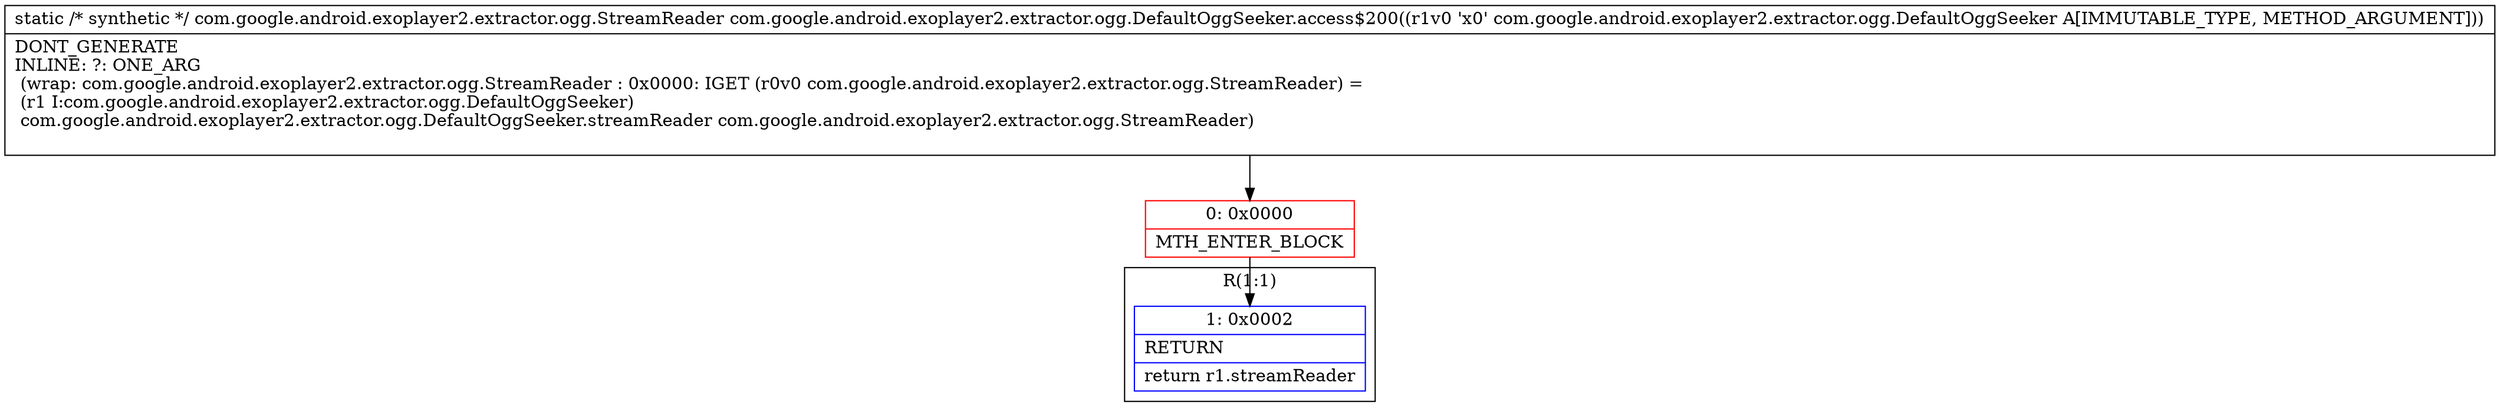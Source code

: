 digraph "CFG forcom.google.android.exoplayer2.extractor.ogg.DefaultOggSeeker.access$200(Lcom\/google\/android\/exoplayer2\/extractor\/ogg\/DefaultOggSeeker;)Lcom\/google\/android\/exoplayer2\/extractor\/ogg\/StreamReader;" {
subgraph cluster_Region_1190539525 {
label = "R(1:1)";
node [shape=record,color=blue];
Node_1 [shape=record,label="{1\:\ 0x0002|RETURN\l|return r1.streamReader\l}"];
}
Node_0 [shape=record,color=red,label="{0\:\ 0x0000|MTH_ENTER_BLOCK\l}"];
MethodNode[shape=record,label="{static \/* synthetic *\/ com.google.android.exoplayer2.extractor.ogg.StreamReader com.google.android.exoplayer2.extractor.ogg.DefaultOggSeeker.access$200((r1v0 'x0' com.google.android.exoplayer2.extractor.ogg.DefaultOggSeeker A[IMMUTABLE_TYPE, METHOD_ARGUMENT]))  | DONT_GENERATE\lINLINE: ?: ONE_ARG  \l  (wrap: com.google.android.exoplayer2.extractor.ogg.StreamReader : 0x0000: IGET  (r0v0 com.google.android.exoplayer2.extractor.ogg.StreamReader) = \l  (r1 I:com.google.android.exoplayer2.extractor.ogg.DefaultOggSeeker)\l com.google.android.exoplayer2.extractor.ogg.DefaultOggSeeker.streamReader com.google.android.exoplayer2.extractor.ogg.StreamReader)\l\l}"];
MethodNode -> Node_0;
Node_0 -> Node_1;
}


